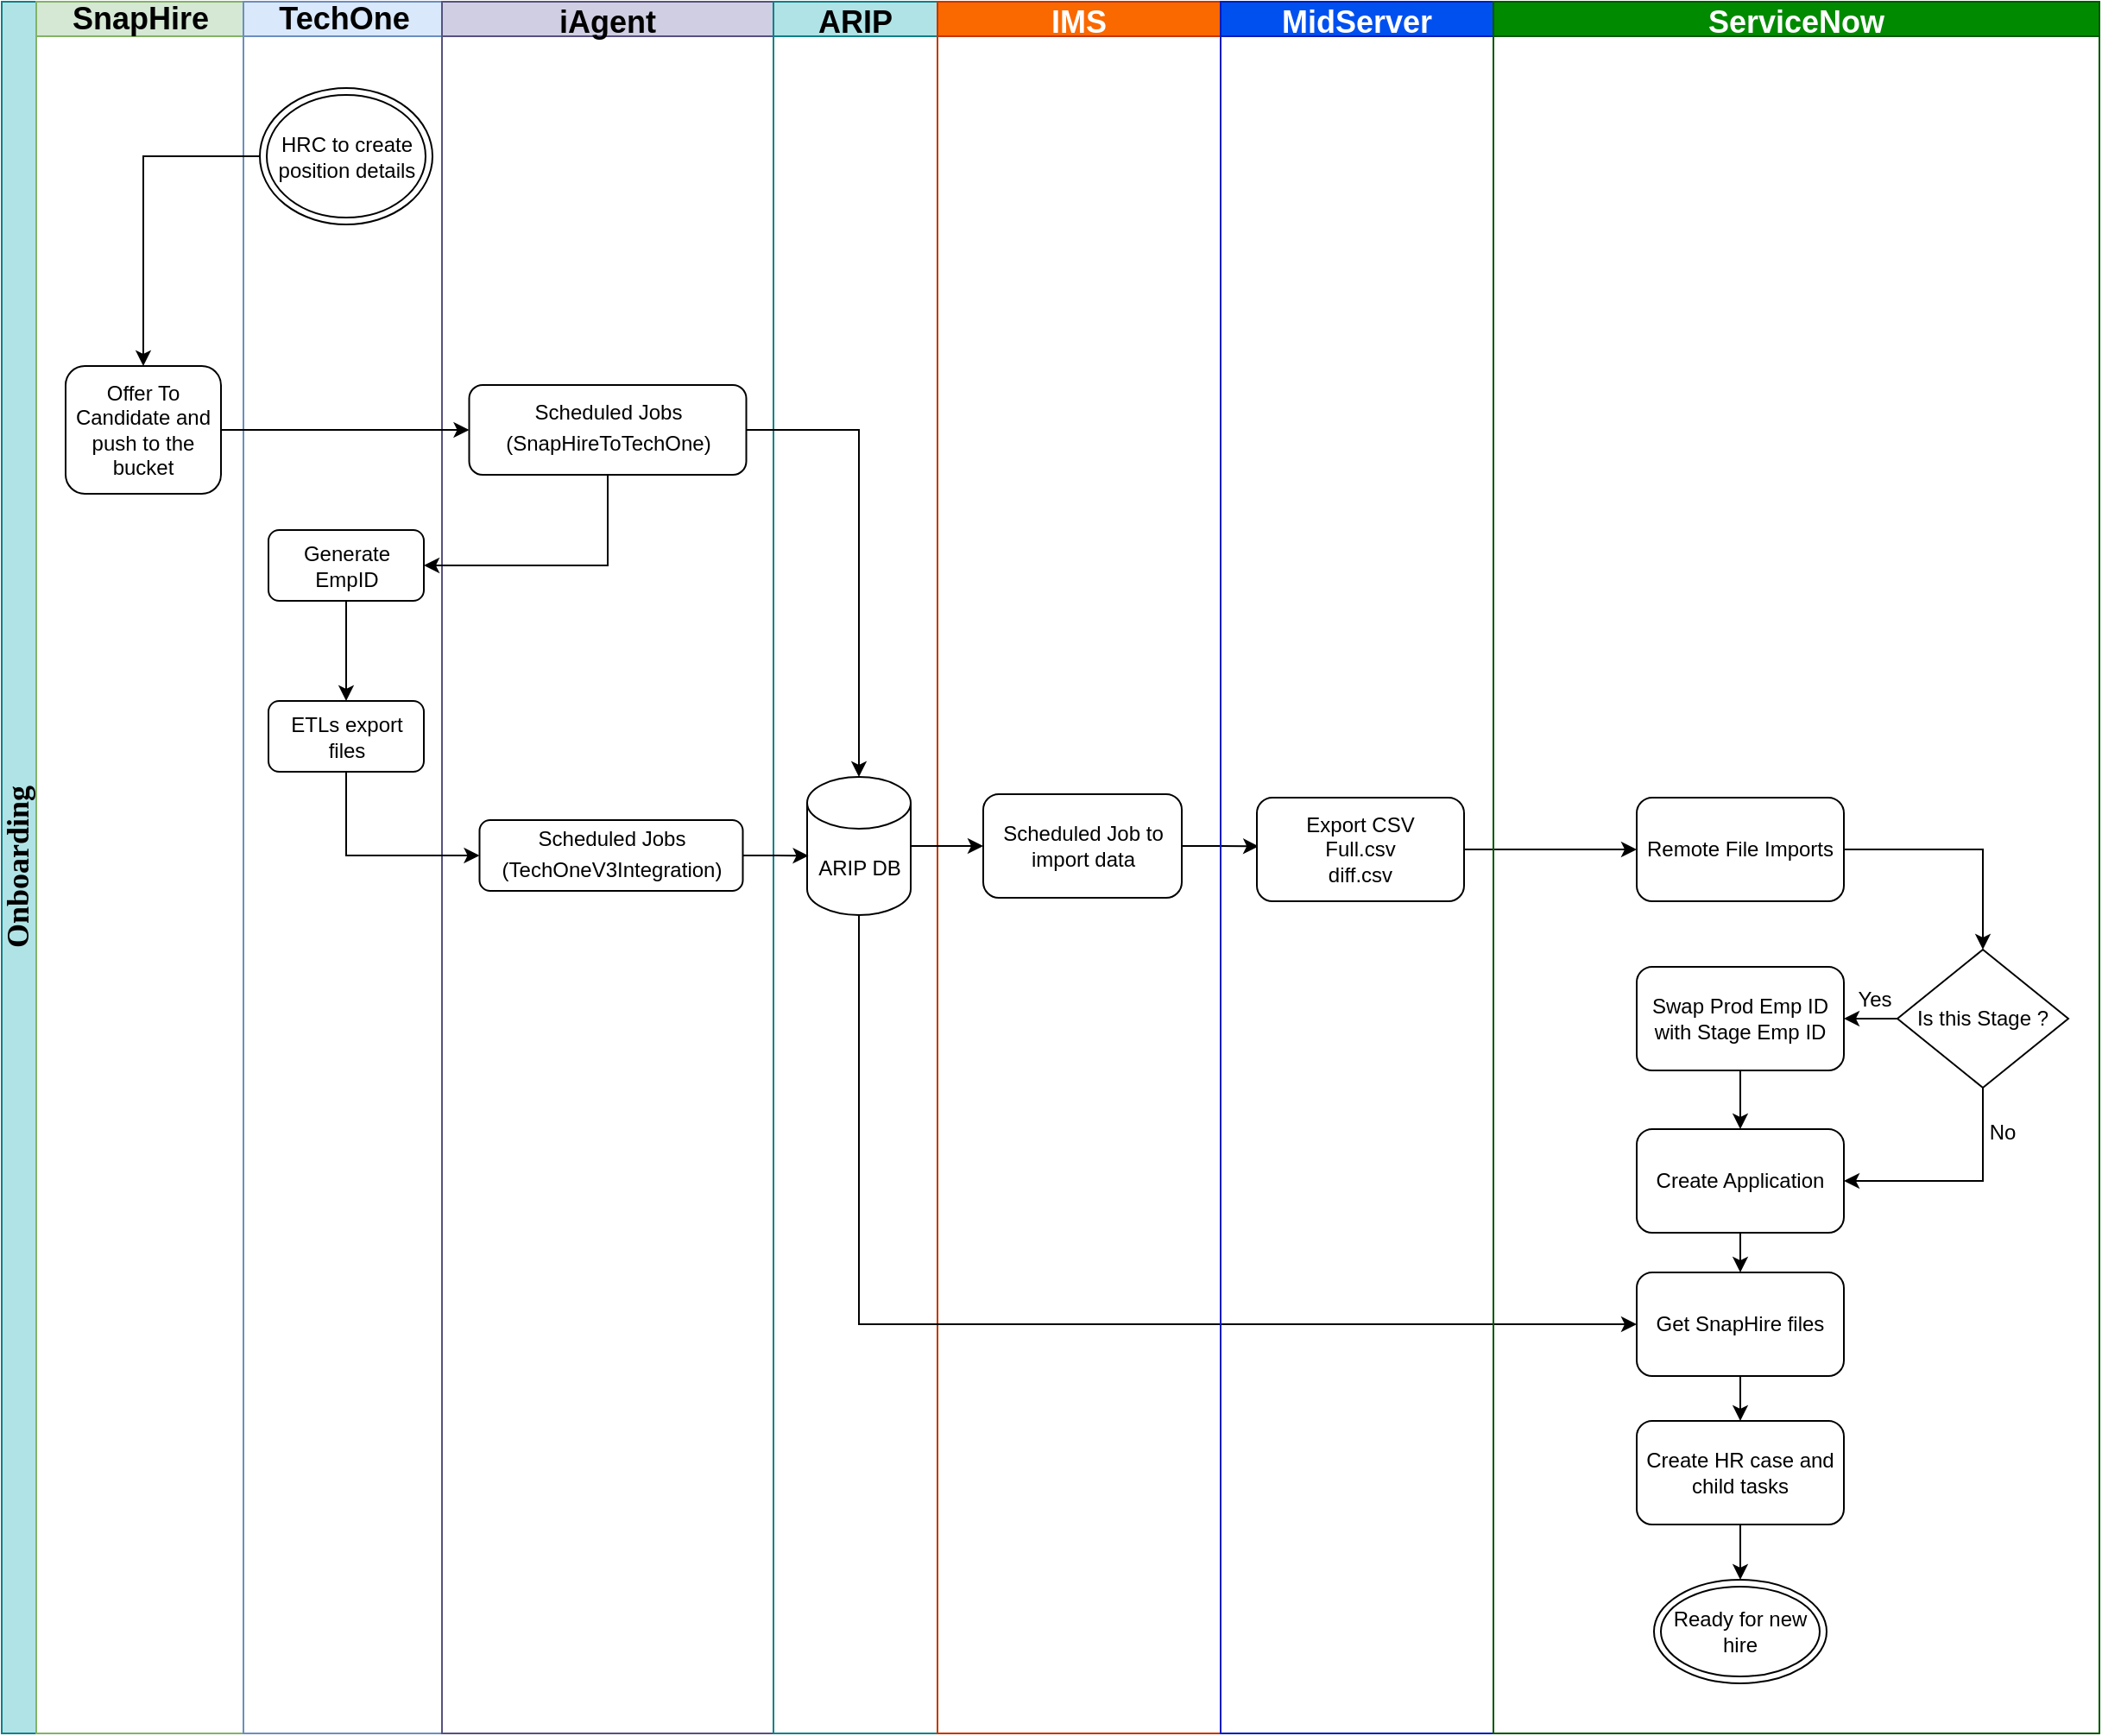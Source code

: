<mxfile version="14.8.3" type="github">
  <diagram id="prtHgNgQTEPvFCAcTncT" name="Page-1">
    <mxGraphModel dx="981" dy="548" grid="0" gridSize="10" guides="1" tooltips="1" connect="1" arrows="1" fold="1" page="1" pageScale="1" pageWidth="1654" pageHeight="2336" background="#ffffff" math="0" shadow="0">
      <root>
        <mxCell id="0" />
        <mxCell id="1" parent="0" />
        <mxCell id="jQAMu5JfyhxZcwMKW61z-41" value="Onboarding" style="swimlane;html=1;childLayout=stackLayout;resizeParent=1;resizeParentMax=0;startSize=20;horizontal=0;horizontalStack=1;fillColor=#b0e3e6;strokeColor=#0e8088;fontSize=18;fontFamily=Georgia;" parent="1" vertex="1">
          <mxGeometry x="82" y="90" width="1215" height="1003" as="geometry">
            <mxRectangle x="82" y="90" width="32" height="132" as="alternateBounds" />
          </mxGeometry>
        </mxCell>
        <mxCell id="jQAMu5JfyhxZcwMKW61z-44" value="SnapHire" style="swimlane;html=1;startSize=20;fillColor=#d5e8d4;strokeColor=#82b366;fontSize=18;" parent="jQAMu5JfyhxZcwMKW61z-41" vertex="1">
          <mxGeometry x="20" width="120" height="1003" as="geometry">
            <mxRectangle x="52" width="32" height="868" as="alternateBounds" />
          </mxGeometry>
        </mxCell>
        <mxCell id="jQAMu5JfyhxZcwMKW61z-45" value="Offer To Candidate and push to the bucket" style="rounded=1;whiteSpace=wrap;html=1;fontSize=12;" parent="jQAMu5JfyhxZcwMKW61z-44" vertex="1">
          <mxGeometry x="17" y="211" width="90" height="74" as="geometry" />
        </mxCell>
        <mxCell id="jQAMu5JfyhxZcwMKW61z-46" value="TechOne" style="swimlane;html=1;startSize=20;fillColor=#dae8fc;strokeColor=#6c8ebf;fontSize=18;" parent="jQAMu5JfyhxZcwMKW61z-41" vertex="1">
          <mxGeometry x="140" width="115" height="1003" as="geometry" />
        </mxCell>
        <mxCell id="jQAMu5JfyhxZcwMKW61z-47" value="Generate EmpID" style="rounded=1;whiteSpace=wrap;html=1;fontSize=12;" parent="jQAMu5JfyhxZcwMKW61z-46" vertex="1">
          <mxGeometry x="14.5" y="306" width="90" height="41" as="geometry" />
        </mxCell>
        <mxCell id="jQAMu5JfyhxZcwMKW61z-73" value="ETLs export files" style="rounded=1;whiteSpace=wrap;html=1;fontSize=12;" parent="jQAMu5JfyhxZcwMKW61z-46" vertex="1">
          <mxGeometry x="14.5" y="405" width="90" height="41" as="geometry" />
        </mxCell>
        <mxCell id="jQAMu5JfyhxZcwMKW61z-60" style="edgeStyle=orthogonalEdgeStyle;rounded=0;orthogonalLoop=1;jettySize=auto;html=1;fontSize=12;exitX=0.5;exitY=1;exitDx=0;exitDy=0;" parent="jQAMu5JfyhxZcwMKW61z-46" source="jQAMu5JfyhxZcwMKW61z-47" target="jQAMu5JfyhxZcwMKW61z-73" edge="1">
          <mxGeometry relative="1" as="geometry">
            <mxPoint x="59" y="402" as="targetPoint" />
          </mxGeometry>
        </mxCell>
        <mxCell id="jQAMu5JfyhxZcwMKW61z-43" value="HRC to create position details" style="ellipse;shape=doubleEllipse;whiteSpace=wrap;html=1;fontSize=12;" parent="jQAMu5JfyhxZcwMKW61z-46" vertex="1">
          <mxGeometry x="9.5" y="50" width="100" height="79" as="geometry" />
        </mxCell>
        <mxCell id="jQAMu5JfyhxZcwMKW61z-50" value="iAgent" style="swimlane;startSize=20;fontSize=18;fillColor=#d0cee2;strokeColor=#56517e;" parent="jQAMu5JfyhxZcwMKW61z-41" vertex="1">
          <mxGeometry x="255" width="192" height="1003" as="geometry" />
        </mxCell>
        <mxCell id="jQAMu5JfyhxZcwMKW61z-51" value="Scheduled Jobs&lt;br&gt;&lt;table border=&quot;0&quot; cellpadding=&quot;0&quot; cellspacing=&quot;0&quot; width=&quot;135&quot; style=&quot;border-collapse: collapse ; width: 101pt&quot;&gt;&lt;tbody&gt;&lt;tr style=&quot;height: 15.0pt&quot;&gt;  &lt;td height=&quot;20&quot; width=&quot;135&quot; style=&quot;height: 15.0pt ; width: 101pt&quot;&gt;(SnapHireToTechOne)&lt;br&gt;&lt;/td&gt;&lt;/tr&gt;&lt;/tbody&gt;&lt;/table&gt;" style="rounded=1;whiteSpace=wrap;html=1;fontSize=12;" parent="jQAMu5JfyhxZcwMKW61z-50" vertex="1">
          <mxGeometry x="15.75" y="222" width="160.5" height="52" as="geometry" />
        </mxCell>
        <mxCell id="jQAMu5JfyhxZcwMKW61z-52" value="&lt;span&gt;Scheduled Jobs&lt;/span&gt;&lt;br&gt;&lt;table border=&quot;0&quot; cellpadding=&quot;0&quot; cellspacing=&quot;0&quot; width=&quot;135&quot; style=&quot;border-collapse: collapse ; width: 101pt&quot;&gt;&lt;tbody&gt;&lt;tr style=&quot;height: 15pt&quot;&gt;&lt;td height=&quot;20&quot; width=&quot;135&quot; style=&quot;height: 15pt ; width: 101pt&quot;&gt;(TechOneV3Integration)&lt;br&gt;&lt;/td&gt;&lt;/tr&gt;&lt;/tbody&gt;&lt;/table&gt;" style="rounded=1;whiteSpace=wrap;html=1;fontSize=12;" parent="jQAMu5JfyhxZcwMKW61z-50" vertex="1">
          <mxGeometry x="21.75" y="474" width="152.5" height="41" as="geometry" />
        </mxCell>
        <mxCell id="jQAMu5JfyhxZcwMKW61z-53" value="ARIP" style="swimlane;startSize=20;fontSize=18;fillColor=#b0e3e6;strokeColor=#0e8088;" parent="jQAMu5JfyhxZcwMKW61z-41" vertex="1">
          <mxGeometry x="447" width="95" height="1003" as="geometry" />
        </mxCell>
        <mxCell id="jQAMu5JfyhxZcwMKW61z-61" value="ARIP DB" style="shape=cylinder3;whiteSpace=wrap;html=1;boundedLbl=1;backgroundOutline=1;size=15;" parent="jQAMu5JfyhxZcwMKW61z-53" vertex="1">
          <mxGeometry x="19.5" y="449" width="60" height="80" as="geometry" />
        </mxCell>
        <mxCell id="jQAMu5JfyhxZcwMKW61z-54" value="IMS" style="swimlane;startSize=20;fillColor=#fa6800;strokeColor=#C73500;fontSize=18;fontColor=#ffffff;" parent="jQAMu5JfyhxZcwMKW61z-41" vertex="1">
          <mxGeometry x="542" width="164" height="1003" as="geometry" />
        </mxCell>
        <mxCell id="jQAMu5JfyhxZcwMKW61z-66" value="Scheduled Job to import data" style="rounded=1;whiteSpace=wrap;html=1;" parent="jQAMu5JfyhxZcwMKW61z-54" vertex="1">
          <mxGeometry x="26.5" y="459" width="115" height="60" as="geometry" />
        </mxCell>
        <mxCell id="jQAMu5JfyhxZcwMKW61z-63" style="edgeStyle=orthogonalEdgeStyle;rounded=0;orthogonalLoop=1;jettySize=auto;html=1;entryX=0.013;entryY=0.571;entryDx=0;entryDy=0;entryPerimeter=0;" parent="jQAMu5JfyhxZcwMKW61z-41" source="jQAMu5JfyhxZcwMKW61z-52" target="jQAMu5JfyhxZcwMKW61z-61" edge="1">
          <mxGeometry relative="1" as="geometry" />
        </mxCell>
        <mxCell id="jQAMu5JfyhxZcwMKW61z-67" style="edgeStyle=orthogonalEdgeStyle;rounded=0;orthogonalLoop=1;jettySize=auto;html=1;exitX=1;exitY=0.5;exitDx=0;exitDy=0;exitPerimeter=0;entryX=0;entryY=0.5;entryDx=0;entryDy=0;" parent="jQAMu5JfyhxZcwMKW61z-41" source="jQAMu5JfyhxZcwMKW61z-61" target="jQAMu5JfyhxZcwMKW61z-66" edge="1">
          <mxGeometry relative="1" as="geometry" />
        </mxCell>
        <mxCell id="jQAMu5JfyhxZcwMKW61z-71" style="edgeStyle=orthogonalEdgeStyle;rounded=0;orthogonalLoop=1;jettySize=auto;html=1;entryX=0.009;entryY=0.47;entryDx=0;entryDy=0;entryPerimeter=0;exitX=1;exitY=0.5;exitDx=0;exitDy=0;" parent="jQAMu5JfyhxZcwMKW61z-41" source="jQAMu5JfyhxZcwMKW61z-66" target="jQAMu5JfyhxZcwMKW61z-70" edge="1">
          <mxGeometry relative="1" as="geometry">
            <mxPoint x="797" y="489" as="sourcePoint" />
          </mxGeometry>
        </mxCell>
        <mxCell id="jQAMu5JfyhxZcwMKW61z-59" style="edgeStyle=orthogonalEdgeStyle;rounded=0;orthogonalLoop=1;jettySize=auto;html=1;entryX=1;entryY=0.5;entryDx=0;entryDy=0;fontSize=12;exitX=0.5;exitY=1;exitDx=0;exitDy=0;" parent="jQAMu5JfyhxZcwMKW61z-41" source="jQAMu5JfyhxZcwMKW61z-51" target="jQAMu5JfyhxZcwMKW61z-47" edge="1">
          <mxGeometry relative="1" as="geometry" />
        </mxCell>
        <mxCell id="jQAMu5JfyhxZcwMKW61z-72" style="edgeStyle=orthogonalEdgeStyle;rounded=0;orthogonalLoop=1;jettySize=auto;html=1;" parent="jQAMu5JfyhxZcwMKW61z-41" source="jQAMu5JfyhxZcwMKW61z-45" target="jQAMu5JfyhxZcwMKW61z-51" edge="1">
          <mxGeometry relative="1" as="geometry" />
        </mxCell>
        <mxCell id="jQAMu5JfyhxZcwMKW61z-74" style="edgeStyle=orthogonalEdgeStyle;rounded=0;orthogonalLoop=1;jettySize=auto;html=1;entryX=0;entryY=0.5;entryDx=0;entryDy=0;exitX=0.5;exitY=1;exitDx=0;exitDy=0;" parent="jQAMu5JfyhxZcwMKW61z-41" source="jQAMu5JfyhxZcwMKW61z-73" target="jQAMu5JfyhxZcwMKW61z-52" edge="1">
          <mxGeometry relative="1" as="geometry" />
        </mxCell>
        <mxCell id="jQAMu5JfyhxZcwMKW61z-76" style="edgeStyle=orthogonalEdgeStyle;rounded=0;orthogonalLoop=1;jettySize=auto;html=1;" parent="jQAMu5JfyhxZcwMKW61z-41" source="jQAMu5JfyhxZcwMKW61z-70" target="jQAMu5JfyhxZcwMKW61z-75" edge="1">
          <mxGeometry relative="1" as="geometry" />
        </mxCell>
        <mxCell id="jQAMu5JfyhxZcwMKW61z-79" style="edgeStyle=orthogonalEdgeStyle;rounded=0;orthogonalLoop=1;jettySize=auto;html=1;entryX=0;entryY=0.5;entryDx=0;entryDy=0;exitX=0.5;exitY=1;exitDx=0;exitDy=0;exitPerimeter=0;" parent="jQAMu5JfyhxZcwMKW61z-41" source="jQAMu5JfyhxZcwMKW61z-61" target="jQAMu5JfyhxZcwMKW61z-77" edge="1">
          <mxGeometry relative="1" as="geometry" />
        </mxCell>
        <mxCell id="jQAMu5JfyhxZcwMKW61z-97" style="edgeStyle=orthogonalEdgeStyle;rounded=0;orthogonalLoop=1;jettySize=auto;html=1;fontFamily=Georgia;fontSize=18;" parent="jQAMu5JfyhxZcwMKW61z-41" source="jQAMu5JfyhxZcwMKW61z-51" target="jQAMu5JfyhxZcwMKW61z-61" edge="1">
          <mxGeometry relative="1" as="geometry" />
        </mxCell>
        <mxCell id="jQAMu5JfyhxZcwMKW61z-55" value="MidServer" style="swimlane;startSize=20;fillColor=#0050ef;strokeColor=#001DBC;fontColor=#ffffff;fontSize=18;" parent="jQAMu5JfyhxZcwMKW61z-41" vertex="1">
          <mxGeometry x="706" width="158" height="1003" as="geometry" />
        </mxCell>
        <mxCell id="jQAMu5JfyhxZcwMKW61z-70" value="Export CSV&lt;br&gt;Full.csv&lt;br&gt;diff.csv" style="rounded=1;whiteSpace=wrap;html=1;" parent="jQAMu5JfyhxZcwMKW61z-55" vertex="1">
          <mxGeometry x="21" y="461" width="120" height="60" as="geometry" />
        </mxCell>
        <mxCell id="jQAMu5JfyhxZcwMKW61z-56" value="ServiceNow" style="swimlane;startSize=20;fillColor=#008a00;strokeColor=#005700;fontColor=#ffffff;fontSize=18;" parent="jQAMu5JfyhxZcwMKW61z-41" vertex="1">
          <mxGeometry x="864" width="351" height="1003" as="geometry" />
        </mxCell>
        <mxCell id="jQAMu5JfyhxZcwMKW61z-85" style="edgeStyle=orthogonalEdgeStyle;rounded=0;orthogonalLoop=1;jettySize=auto;html=1;entryX=0.5;entryY=0;entryDx=0;entryDy=0;" parent="jQAMu5JfyhxZcwMKW61z-56" source="jQAMu5JfyhxZcwMKW61z-75" target="jQAMu5JfyhxZcwMKW61z-83" edge="1">
          <mxGeometry relative="1" as="geometry" />
        </mxCell>
        <mxCell id="jQAMu5JfyhxZcwMKW61z-75" value="Remote File Imports" style="rounded=1;whiteSpace=wrap;html=1;" parent="jQAMu5JfyhxZcwMKW61z-56" vertex="1">
          <mxGeometry x="83" y="461" width="120" height="60" as="geometry" />
        </mxCell>
        <mxCell id="jQAMu5JfyhxZcwMKW61z-96" style="edgeStyle=orthogonalEdgeStyle;rounded=0;orthogonalLoop=1;jettySize=auto;html=1;fontFamily=Georgia;" parent="jQAMu5JfyhxZcwMKW61z-56" source="jQAMu5JfyhxZcwMKW61z-77" target="jQAMu5JfyhxZcwMKW61z-82" edge="1">
          <mxGeometry relative="1" as="geometry" />
        </mxCell>
        <mxCell id="jQAMu5JfyhxZcwMKW61z-77" value="Get SnapHire files" style="rounded=1;whiteSpace=wrap;html=1;" parent="jQAMu5JfyhxZcwMKW61z-56" vertex="1">
          <mxGeometry x="83" y="736" width="120" height="60" as="geometry" />
        </mxCell>
        <mxCell id="jQAMu5JfyhxZcwMKW61z-95" style="edgeStyle=orthogonalEdgeStyle;rounded=0;orthogonalLoop=1;jettySize=auto;html=1;entryX=0.5;entryY=0;entryDx=0;entryDy=0;fontFamily=Georgia;" parent="jQAMu5JfyhxZcwMKW61z-56" source="jQAMu5JfyhxZcwMKW61z-80" target="jQAMu5JfyhxZcwMKW61z-77" edge="1">
          <mxGeometry relative="1" as="geometry" />
        </mxCell>
        <mxCell id="jQAMu5JfyhxZcwMKW61z-80" value="Create Application" style="rounded=1;whiteSpace=wrap;html=1;" parent="jQAMu5JfyhxZcwMKW61z-56" vertex="1">
          <mxGeometry x="83" y="653" width="120" height="60" as="geometry" />
        </mxCell>
        <mxCell id="jQAMu5JfyhxZcwMKW61z-93" style="edgeStyle=orthogonalEdgeStyle;rounded=0;orthogonalLoop=1;jettySize=auto;html=1;entryX=0.5;entryY=0;entryDx=0;entryDy=0;" parent="jQAMu5JfyhxZcwMKW61z-56" source="jQAMu5JfyhxZcwMKW61z-82" target="jQAMu5JfyhxZcwMKW61z-92" edge="1">
          <mxGeometry relative="1" as="geometry" />
        </mxCell>
        <mxCell id="jQAMu5JfyhxZcwMKW61z-82" value="Create HR case and child tasks" style="rounded=1;whiteSpace=wrap;html=1;" parent="jQAMu5JfyhxZcwMKW61z-56" vertex="1">
          <mxGeometry x="83" y="822" width="120" height="60" as="geometry" />
        </mxCell>
        <mxCell id="jQAMu5JfyhxZcwMKW61z-84" style="edgeStyle=orthogonalEdgeStyle;rounded=0;orthogonalLoop=1;jettySize=auto;html=1;entryX=1;entryY=0.5;entryDx=0;entryDy=0;exitX=0.5;exitY=1;exitDx=0;exitDy=0;" parent="jQAMu5JfyhxZcwMKW61z-56" source="jQAMu5JfyhxZcwMKW61z-83" target="jQAMu5JfyhxZcwMKW61z-80" edge="1">
          <mxGeometry relative="1" as="geometry" />
        </mxCell>
        <mxCell id="jQAMu5JfyhxZcwMKW61z-87" style="edgeStyle=orthogonalEdgeStyle;rounded=0;orthogonalLoop=1;jettySize=auto;html=1;" parent="jQAMu5JfyhxZcwMKW61z-56" source="jQAMu5JfyhxZcwMKW61z-83" target="jQAMu5JfyhxZcwMKW61z-86" edge="1">
          <mxGeometry relative="1" as="geometry" />
        </mxCell>
        <mxCell id="jQAMu5JfyhxZcwMKW61z-83" value="Is this Stage ?" style="rhombus;whiteSpace=wrap;html=1;" parent="jQAMu5JfyhxZcwMKW61z-56" vertex="1">
          <mxGeometry x="234" y="549" width="99" height="80" as="geometry" />
        </mxCell>
        <mxCell id="jQAMu5JfyhxZcwMKW61z-94" style="edgeStyle=orthogonalEdgeStyle;rounded=0;orthogonalLoop=1;jettySize=auto;html=1;fontFamily=Georgia;" parent="jQAMu5JfyhxZcwMKW61z-56" source="jQAMu5JfyhxZcwMKW61z-86" target="jQAMu5JfyhxZcwMKW61z-80" edge="1">
          <mxGeometry relative="1" as="geometry" />
        </mxCell>
        <mxCell id="jQAMu5JfyhxZcwMKW61z-86" value="Swap Prod Emp ID with Stage Emp ID" style="rounded=1;whiteSpace=wrap;html=1;" parent="jQAMu5JfyhxZcwMKW61z-56" vertex="1">
          <mxGeometry x="83" y="559" width="120" height="60" as="geometry" />
        </mxCell>
        <mxCell id="jQAMu5JfyhxZcwMKW61z-88" value="Yes" style="text;html=1;strokeColor=none;fillColor=none;align=center;verticalAlign=middle;whiteSpace=wrap;rounded=0;" parent="jQAMu5JfyhxZcwMKW61z-56" vertex="1">
          <mxGeometry x="201" y="568" width="40" height="20" as="geometry" />
        </mxCell>
        <mxCell id="jQAMu5JfyhxZcwMKW61z-89" value="No" style="text;html=1;strokeColor=none;fillColor=none;align=center;verticalAlign=middle;whiteSpace=wrap;rounded=0;" parent="jQAMu5JfyhxZcwMKW61z-56" vertex="1">
          <mxGeometry x="275" y="645" width="40" height="20" as="geometry" />
        </mxCell>
        <mxCell id="jQAMu5JfyhxZcwMKW61z-92" value="Ready for new hire" style="ellipse;shape=doubleEllipse;whiteSpace=wrap;html=1;" parent="jQAMu5JfyhxZcwMKW61z-56" vertex="1">
          <mxGeometry x="93" y="914" width="100" height="60" as="geometry" />
        </mxCell>
        <mxCell id="RhIdJ0zkCO-EZlpY5OJS-4" style="edgeStyle=orthogonalEdgeStyle;rounded=0;orthogonalLoop=1;jettySize=auto;html=1;exitX=0;exitY=0.5;exitDx=0;exitDy=0;" edge="1" parent="jQAMu5JfyhxZcwMKW61z-41" source="jQAMu5JfyhxZcwMKW61z-43" target="jQAMu5JfyhxZcwMKW61z-45">
          <mxGeometry relative="1" as="geometry" />
        </mxCell>
      </root>
    </mxGraphModel>
  </diagram>
</mxfile>
